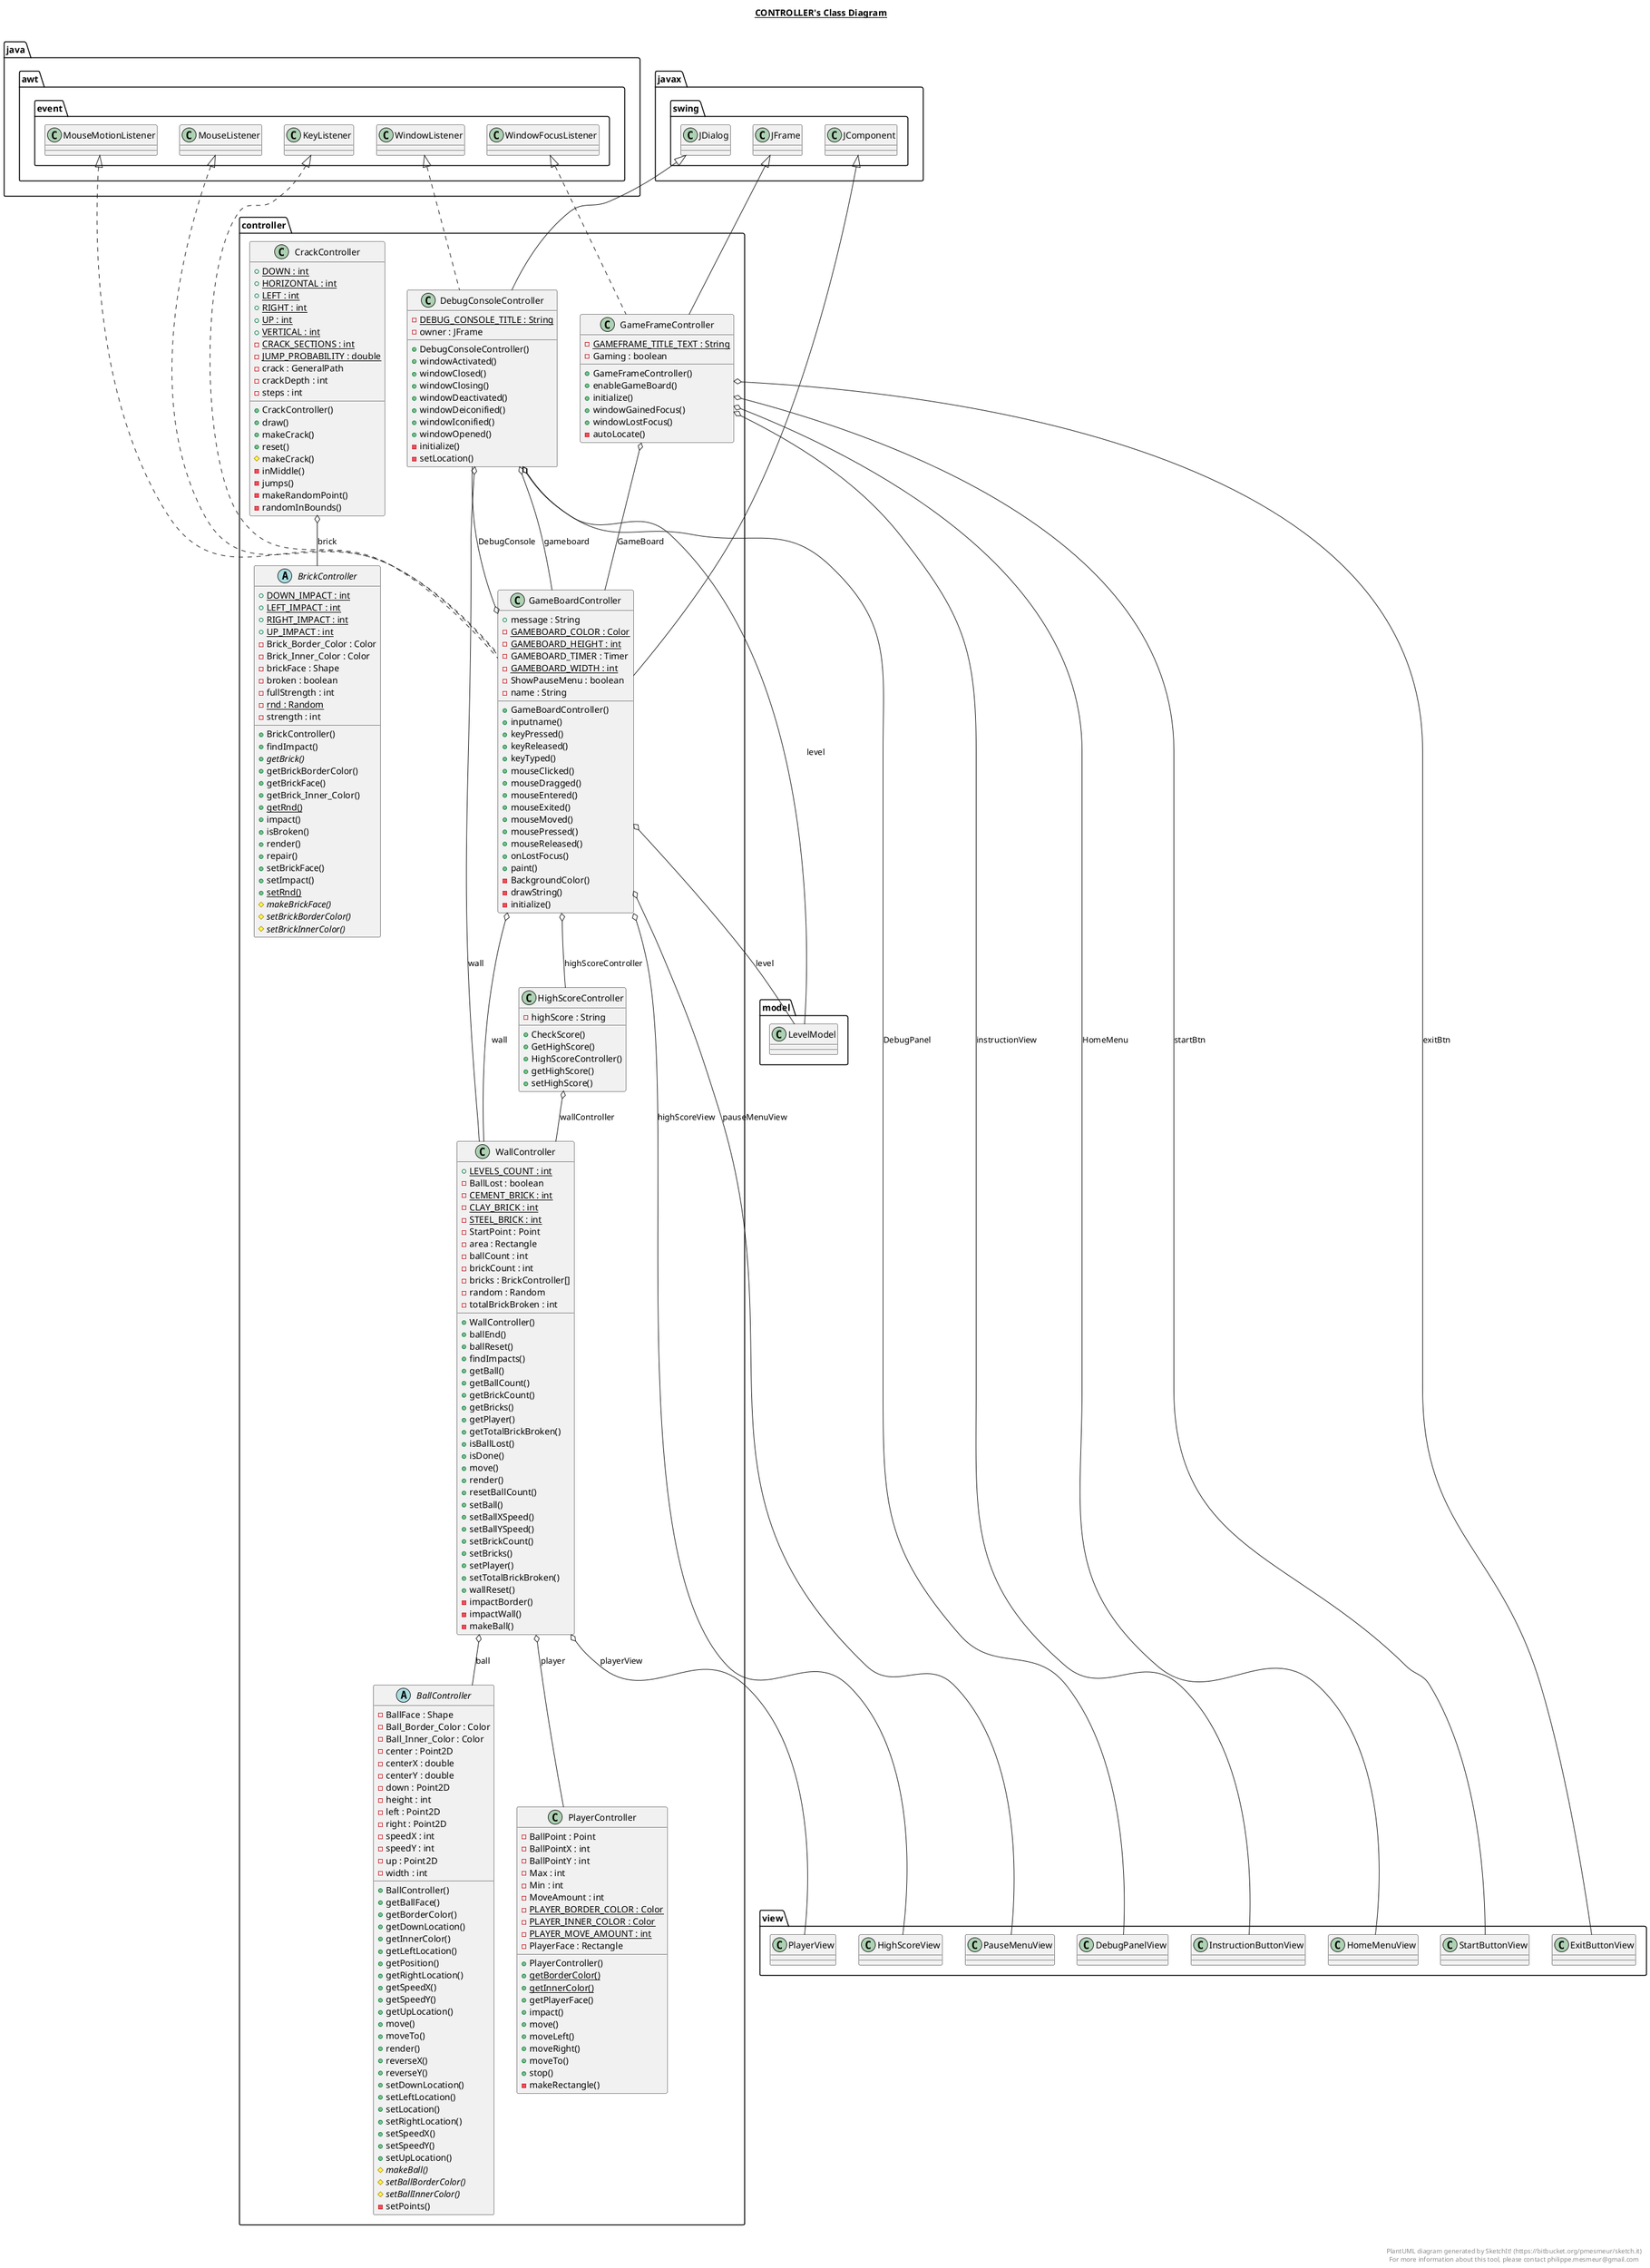 @startuml

title __CONTROLLER's Class Diagram__\n

  namespace controller {
    abstract class controller.BallController {
        - BallFace : Shape
        - Ball_Border_Color : Color
        - Ball_Inner_Color : Color
        - center : Point2D
        - centerX : double
        - centerY : double
        - down : Point2D
        - height : int
        - left : Point2D
        - right : Point2D
        - speedX : int
        - speedY : int
        - up : Point2D
        - width : int
        + BallController()
        + getBallFace()
        + getBorderColor()
        + getDownLocation()
        + getInnerColor()
        + getLeftLocation()
        + getPosition()
        + getRightLocation()
        + getSpeedX()
        + getSpeedY()
        + getUpLocation()
        + move()
        + moveTo()
        + render()
        + reverseX()
        + reverseY()
        + setDownLocation()
        + setLeftLocation()
        + setLocation()
        + setRightLocation()
        + setSpeedX()
        + setSpeedY()
        + setUpLocation()
        {abstract} # makeBall()
        {abstract} # setBallBorderColor()
        {abstract} # setBallInnerColor()
        - setPoints()
    }
  }
  

  namespace controller {
    abstract class controller.BrickController {
        {static} + DOWN_IMPACT : int
        {static} + LEFT_IMPACT : int
        {static} + RIGHT_IMPACT : int
        {static} + UP_IMPACT : int
        - Brick_Border_Color : Color
        - Brick_Inner_Color : Color
        - brickFace : Shape
        - broken : boolean
        - fullStrength : int
        {static} - rnd : Random
        - strength : int
        + BrickController()
        + findImpact()
        {abstract} + getBrick()
        + getBrickBorderColor()
        + getBrickFace()
        + getBrick_Inner_Color()
        {static} + getRnd()
        + impact()
        + isBroken()
        + render()
        + repair()
        + setBrickFace()
        + setImpact()
        {static} + setRnd()
        {abstract} # makeBrickFace()
        {abstract} # setBrickBorderColor()
        {abstract} # setBrickInnerColor()
    }
  }
  

  namespace controller {
    class controller.CrackController {
        {static} + DOWN : int
        {static} + HORIZONTAL : int
        {static} + LEFT : int
        {static} + RIGHT : int
        {static} + UP : int
        {static} + VERTICAL : int
        {static} - CRACK_SECTIONS : int
        {static} - JUMP_PROBABILITY : double
        - crack : GeneralPath
        - crackDepth : int
        - steps : int
        + CrackController()
        + draw()
        + makeCrack()
        + reset()
        # makeCrack()
        - inMiddle()
        - jumps()
        - makeRandomPoint()
        - randomInBounds()
    }
  }
  

  namespace controller {
    class controller.DebugConsoleController {
        {static} - DEBUG_CONSOLE_TITLE : String
        - owner : JFrame
        + DebugConsoleController()
        + windowActivated()
        + windowClosed()
        + windowClosing()
        + windowDeactivated()
        + windowDeiconified()
        + windowIconified()
        + windowOpened()
        - initialize()
        - setLocation()
    }
  }
  

  namespace controller {
    class controller.GameBoardController {
        + message : String
        {static} - GAMEBOARD_COLOR : Color
        {static} - GAMEBOARD_HEIGHT : int
        - GAMEBOARD_TIMER : Timer
        {static} - GAMEBOARD_WIDTH : int
        - ShowPauseMenu : boolean
        - name : String
        + GameBoardController()
        + inputname()
        + keyPressed()
        + keyReleased()
        + keyTyped()
        + mouseClicked()
        + mouseDragged()
        + mouseEntered()
        + mouseExited()
        + mouseMoved()
        + mousePressed()
        + mouseReleased()
        + onLostFocus()
        + paint()
        - BackgroundColor()
        - drawString()
        - initialize()
    }
  }
  

  namespace controller {
    class controller.GameFrameController {
        {static} - GAMEFRAME_TITLE_TEXT : String
        - Gaming : boolean
        + GameFrameController()
        + enableGameBoard()
        + initialize()
        + windowGainedFocus()
        + windowLostFocus()
        - autoLocate()
    }
  }
  

  namespace controller {
    class controller.HighScoreController {
        - highScore : String
        + CheckScore()
        + GetHighScore()
        + HighScoreController()
        + getHighScore()
        + setHighScore()
    }
  }
  

  namespace controller {
    class controller.PlayerController {
        - BallPoint : Point
        - BallPointX : int
        - BallPointY : int
        - Max : int
        - Min : int
        - MoveAmount : int
        {static} - PLAYER_BORDER_COLOR : Color
        {static} - PLAYER_INNER_COLOR : Color
        {static} - PLAYER_MOVE_AMOUNT : int
        - PlayerFace : Rectangle
        + PlayerController()
        {static} + getBorderColor()
        {static} + getInnerColor()
        + getPlayerFace()
        + impact()
        + move()
        + moveLeft()
        + moveRight()
        + moveTo()
        + stop()
        - makeRectangle()
    }
  }
  

  namespace controller {
    class controller.WallController {
        {static} + LEVELS_COUNT : int
        - BallLost : boolean
        {static} - CEMENT_BRICK : int
        {static} - CLAY_BRICK : int
        {static} - STEEL_BRICK : int
        - StartPoint : Point
        - area : Rectangle
        - ballCount : int
        - brickCount : int
        - bricks : BrickController[]
        - random : Random
        - totalBrickBroken : int
        + WallController()
        + ballEnd()
        + ballReset()
        + findImpacts()
        + getBall()
        + getBallCount()
        + getBrickCount()
        + getBricks()
        + getPlayer()
        + getTotalBrickBroken()
        + isBallLost()
        + isDone()
        + move()
        + render()
        + resetBallCount()
        + setBall()
        + setBallXSpeed()
        + setBallYSpeed()
        + setBrickCount()
        + setBricks()
        + setPlayer()
        + setTotalBrickBroken()
        + wallReset()
        - impactBorder()
        - impactWall()
        - makeBall()
    }
  }
  

  controller.CrackController o-- controller.BrickController : brick
  controller.DebugConsoleController .up.|> java.awt.event.WindowListener
  controller.DebugConsoleController -up-|> javax.swing.JDialog
  controller.DebugConsoleController o-- view.DebugPanelView : DebugPanel
  controller.DebugConsoleController o-- controller.GameBoardController : gameboard
  controller.DebugConsoleController o-- model.LevelModel : level
  controller.DebugConsoleController o-- controller.WallController : wall
  controller.GameBoardController .up.|> java.awt.event.KeyListener
  controller.GameBoardController .up.|> java.awt.event.MouseListener
  controller.GameBoardController .up.|> java.awt.event.MouseMotionListener
  controller.GameBoardController -up-|> javax.swing.JComponent
  controller.GameBoardController o-- controller.DebugConsoleController : DebugConsole
  controller.GameBoardController o-- controller.HighScoreController : highScoreController
  controller.GameBoardController o-- view.HighScoreView : highScoreView
  controller.GameBoardController o-- model.LevelModel : level
  controller.GameBoardController o-- view.PauseMenuView : pauseMenuView
  controller.GameBoardController o-- controller.WallController : wall
  controller.GameFrameController .up.|> java.awt.event.WindowFocusListener
  controller.GameFrameController -up-|> javax.swing.JFrame
  controller.GameFrameController o-- controller.GameBoardController : GameBoard
  controller.GameFrameController o-- view.HomeMenuView : HomeMenu
  controller.GameFrameController o-- view.ExitButtonView : exitBtn
  controller.GameFrameController o-- view.InstructionButtonView : instructionView
  controller.GameFrameController o-- view.StartButtonView : startBtn
  controller.HighScoreController o-- controller.WallController : wallController
  controller.WallController o-- controller.BallController : ball
  controller.WallController o-- controller.PlayerController : player
  controller.WallController o-- view.PlayerView : playerView


right footer


PlantUML diagram generated by SketchIt! (https://bitbucket.org/pmesmeur/sketch.it)
For more information about this tool, please contact philippe.mesmeur@gmail.com
endfooter

@enduml
